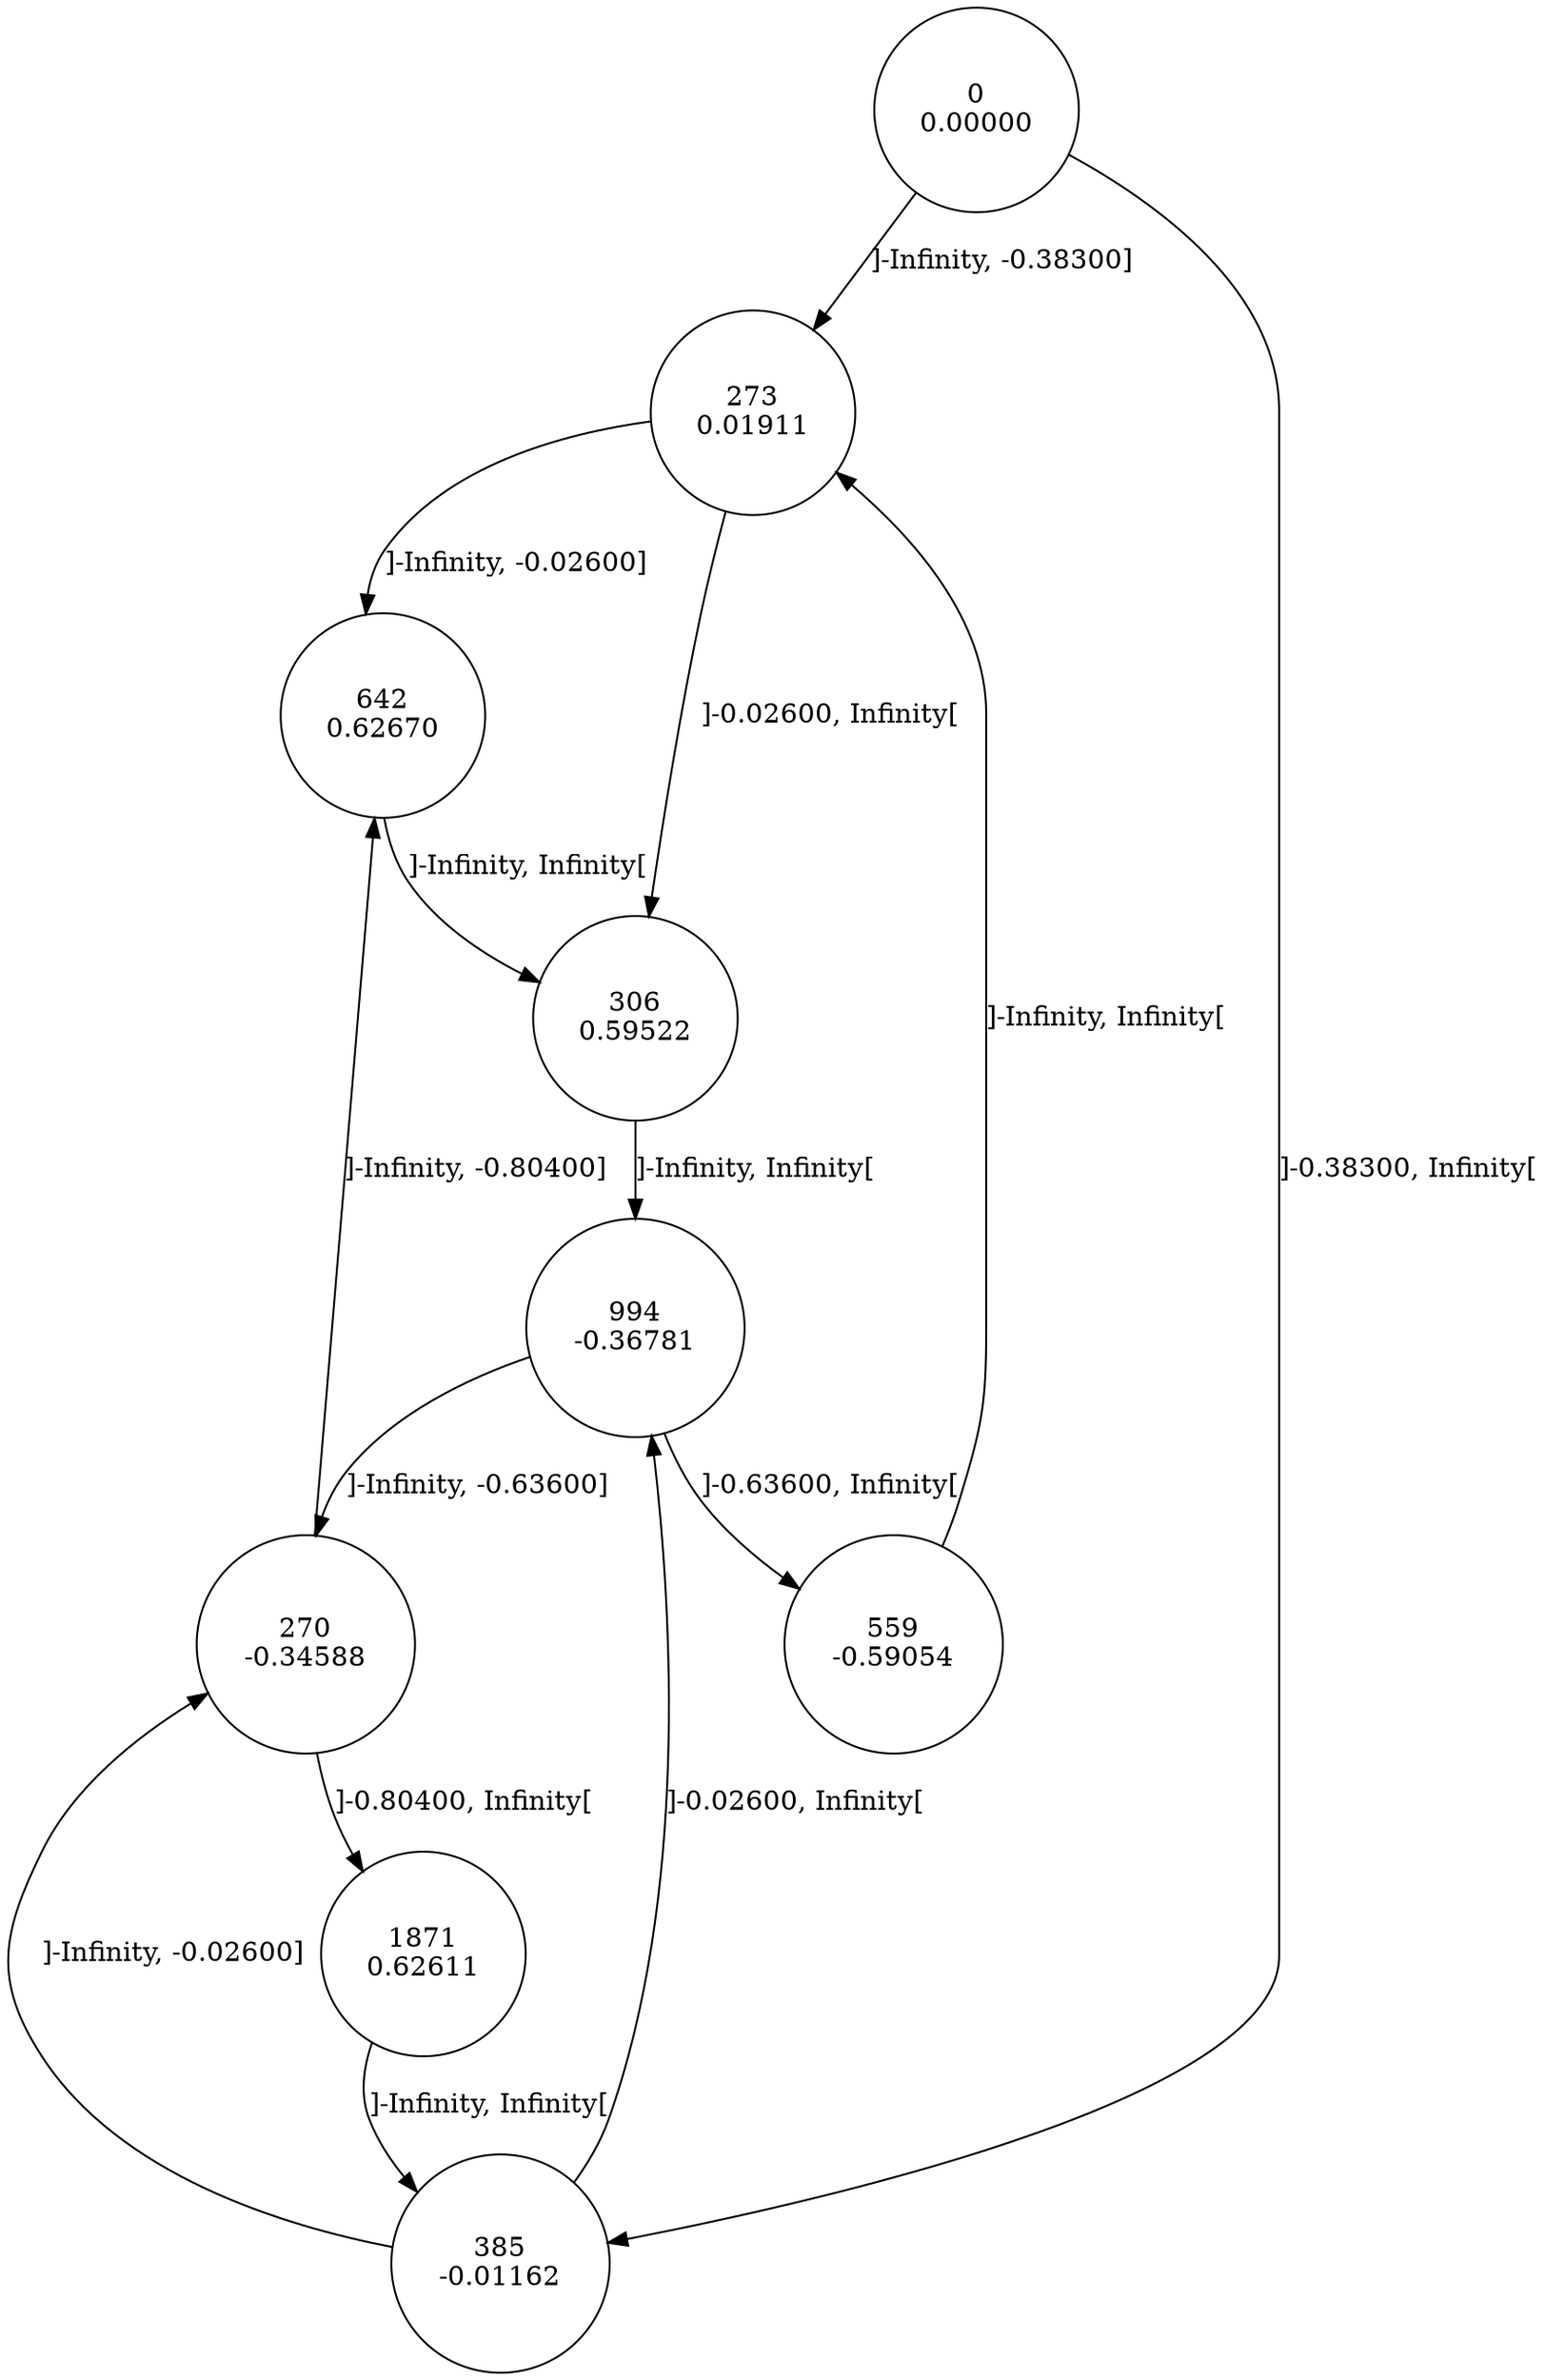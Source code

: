 digraph DFA {
0 [shape=circle, label="0\n0.00000"];
	0 -> 273 [label="]-Infinity, -0.38300]"];
	0 -> 385 [label="]-0.38300, Infinity["];
385 [shape=circle, label="385\n-0.01162"];
	385 -> 270 [label="]-Infinity, -0.02600]"];
	385 -> 994 [label="]-0.02600, Infinity["];
994 [shape=circle, label="994\n-0.36781"];
	994 -> 270 [label="]-Infinity, -0.63600]"];
	994 -> 559 [label="]-0.63600, Infinity["];
559 [shape=circle, label="559\n-0.59054"];
	559 -> 273 [label="]-Infinity, Infinity["];
273 [shape=circle, label="273\n0.01911"];
	273 -> 642 [label="]-Infinity, -0.02600]"];
	273 -> 306 [label="]-0.02600, Infinity["];
306 [shape=circle, label="306\n0.59522"];
	306 -> 994 [label="]-Infinity, Infinity["];
642 [shape=circle, label="642\n0.62670"];
	642 -> 306 [label="]-Infinity, Infinity["];
270 [shape=circle, label="270\n-0.34588"];
	270 -> 642 [label="]-Infinity, -0.80400]"];
	270 -> 1871 [label="]-0.80400, Infinity["];
1871 [shape=circle, label="1871\n0.62611"];
	1871 -> 385 [label="]-Infinity, Infinity["];
}